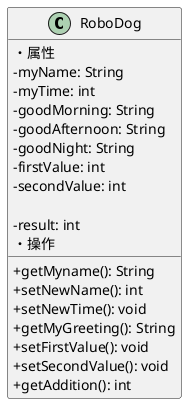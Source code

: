 @startuml
skinparam classAttributeIconSize 0
class RoboDog {
・属性
 -myName: String
 -myTime: int
 -goodMorning: String
 -goodAfternoon: String
 -goodNight: String
 -firstValue: int
 -secondValue: int
 
 -result: int
 ・操作
 +getMyname(): String
 +setNewName(): int
 +setNewTime(): void
 +getMyGreeting(): String
 +setFirstValue(): void
 +setSecondValue(): void
 +getAddition(): int
}

@enduml
